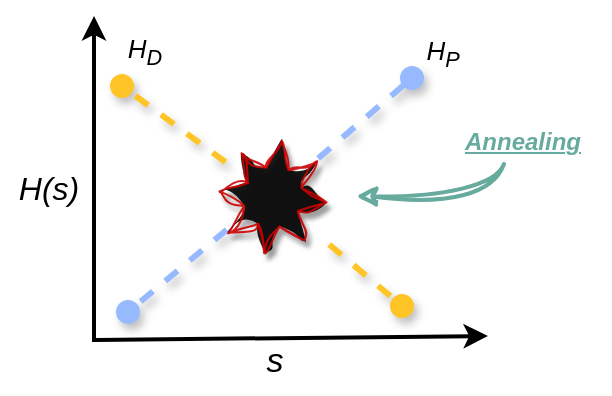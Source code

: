 <mxfile version="28.2.5">
  <diagram name="Pagina-1" id="9_9PVb5XfEbpxvLzxGaj">
    <mxGraphModel dx="946" dy="610" grid="0" gridSize="10" guides="1" tooltips="1" connect="1" arrows="1" fold="1" page="1" pageScale="1" pageWidth="1654" pageHeight="2336" math="0" shadow="0">
      <root>
        <mxCell id="0" />
        <mxCell id="1" parent="0" />
        <mxCell id="sV4lZ-rMghmbl5xB3a0G-1" value="" style="endArrow=classic;html=1;rounded=0;strokeWidth=2;" edge="1" parent="1">
          <mxGeometry width="50" height="50" relative="1" as="geometry">
            <mxPoint x="101" y="230" as="sourcePoint" />
            <mxPoint x="101" y="67" as="targetPoint" />
          </mxGeometry>
        </mxCell>
        <mxCell id="sV4lZ-rMghmbl5xB3a0G-3" value="" style="endArrow=classic;html=1;rounded=0;strokeWidth=2;" edge="1" parent="1">
          <mxGeometry width="50" height="50" relative="1" as="geometry">
            <mxPoint x="102" y="229" as="sourcePoint" />
            <mxPoint x="298" y="227" as="targetPoint" />
          </mxGeometry>
        </mxCell>
        <mxCell id="sV4lZ-rMghmbl5xB3a0G-4" value="" style="endArrow=oval;html=4;rounded=0;strokeColor=light-dark(#FFC526,#FFEA63);curved=0;strokeWidth=3;shadow=1;flowAnimation=1;startSize=9;sourcePerimeterSpacing=4;startArrow=none;startFill=0;endSize=9;endFill=1;" edge="1" parent="1" source="sV4lZ-rMghmbl5xB3a0G-10">
          <mxGeometry width="50" height="50" relative="1" as="geometry">
            <mxPoint x="115" y="102" as="sourcePoint" />
            <mxPoint x="255" y="212" as="targetPoint" />
          </mxGeometry>
        </mxCell>
        <mxCell id="sV4lZ-rMghmbl5xB3a0G-9" value="" style="endArrow=oval;html=1;rounded=0;strokeColor=light-dark(#96B9FF,#80A3EA);strokeWidth=3;flowAnimation=1;shadow=1;sourcePerimeterSpacing=-6;targetPerimeterSpacing=5;endSize=9;startArrow=none;startFill=0;endFill=1;jumpStyle=none;" edge="1" parent="1" source="sV4lZ-rMghmbl5xB3a0G-10">
          <mxGeometry width="50" height="50" relative="1" as="geometry">
            <mxPoint x="110" y="213" as="sourcePoint" />
            <mxPoint x="260" y="98" as="targetPoint" />
          </mxGeometry>
        </mxCell>
        <mxCell id="sV4lZ-rMghmbl5xB3a0G-11" value="" style="endArrow=none;html=1;rounded=0;strokeColor=light-dark(#96B9FF,#3399FF);strokeWidth=3;sourcePerimeterSpacing=-2;flowAnimation=1;startArrow=oval;startFill=1;endSize=9;startSize=9;targetPerimeterSpacing=5;shadow=1;fillColor=#dae8fc;entryX=0.329;entryY=0.829;entryDx=0;entryDy=0;entryPerimeter=0;" edge="1" parent="1" target="sV4lZ-rMghmbl5xB3a0G-10">
          <mxGeometry width="50" height="50" relative="1" as="geometry">
            <mxPoint x="118" y="215" as="sourcePoint" />
            <mxPoint x="165" y="177" as="targetPoint" />
          </mxGeometry>
        </mxCell>
        <mxCell id="sV4lZ-rMghmbl5xB3a0G-13" value="" style="endArrow=none;html=4;rounded=0;strokeColor=light-dark(#FFC526,#FFEA63);curved=0;strokeWidth=3;shadow=1;flowAnimation=1;startSize=9;sourcePerimeterSpacing=4;startArrow=oval;startFill=1;endSize=9;endFill=0;" edge="1" parent="1" target="sV4lZ-rMghmbl5xB3a0G-10">
          <mxGeometry width="50" height="50" relative="1" as="geometry">
            <mxPoint x="115" y="102" as="sourcePoint" />
            <mxPoint x="255" y="212" as="targetPoint" />
          </mxGeometry>
        </mxCell>
        <mxCell id="sV4lZ-rMghmbl5xB3a0G-10" value="" style="verticalLabelPosition=bottom;verticalAlign=top;html=1;shape=mxgraph.basic.8_point_star;fillColor=light-dark(#FF3333,#FFEA63);rotation=30;strokeColor=#CC0000;sketch=1;curveFitting=3;jiggle=4;shadow=1;perimeterSpacing=4;strokeWidth=1;gradientColor=#FFD26B;opacity=90;noLabel=0;fixDash=1;collapsible=0;treeFolding=0;treeMoving=0;dashOffset=3;shadowOpacity=40;shadowBlur=1;disableMultiStroke=0;allowArrows=1;portConstraintRotation=0;movableLabel=0;autosize=0;" vertex="1" parent="1">
          <mxGeometry x="166" y="131" width="49" height="53" as="geometry">
            <mxRectangle x="213.183" y="157.853" width="50" height="44" as="alternateBounds" />
          </mxGeometry>
        </mxCell>
        <mxCell id="sV4lZ-rMghmbl5xB3a0G-15" value="&lt;i&gt;&lt;font style=&quot;font-size: 17px;&quot;&gt;s&lt;/font&gt;&lt;/i&gt;" style="text;html=1;align=center;verticalAlign=middle;resizable=0;points=[];autosize=1;strokeColor=none;fillColor=none;" vertex="1" parent="1">
          <mxGeometry x="177" y="224" width="27" height="32" as="geometry" />
        </mxCell>
        <mxCell id="sV4lZ-rMghmbl5xB3a0G-16" value="&lt;font style=&quot;font-size: 16px;&quot;&gt;&lt;i style=&quot;&quot;&gt;H(s)&lt;/i&gt;&lt;/font&gt;" style="text;html=1;align=center;verticalAlign=middle;resizable=0;points=[];autosize=1;strokeColor=none;fillColor=none;" vertex="1" parent="1">
          <mxGeometry x="54" y="137" width="48" height="31" as="geometry" />
        </mxCell>
        <mxCell id="sV4lZ-rMghmbl5xB3a0G-19" value="&lt;i&gt;&lt;font style=&quot;font-size: 13px;&quot;&gt;H&lt;sub&gt;D&lt;/sub&gt;&lt;/font&gt;&lt;/i&gt;" style="text;html=1;align=center;verticalAlign=middle;resizable=0;points=[];autosize=1;strokeColor=none;fillColor=none;" vertex="1" parent="1">
          <mxGeometry x="108" y="70" width="35" height="30" as="geometry" />
        </mxCell>
        <mxCell id="sV4lZ-rMghmbl5xB3a0G-20" value="&lt;i&gt;&lt;font style=&quot;font-size: 13px;&quot;&gt;H&lt;sub&gt;P&lt;/sub&gt;&lt;/font&gt;&lt;/i&gt;" style="text;html=1;align=center;verticalAlign=middle;resizable=0;points=[];autosize=1;strokeColor=none;fillColor=none;" vertex="1" parent="1">
          <mxGeometry x="257" y="71" width="35" height="30" as="geometry" />
        </mxCell>
        <mxCell id="sV4lZ-rMghmbl5xB3a0G-22" value="" style="endArrow=classic;html=1;rounded=0;curved=1;fillColor=#f0a30a;strokeColor=#67AB9F;sketch=1;curveFitting=1;jiggle=2;strokeWidth=2;" edge="1" parent="1">
          <mxGeometry width="50" height="50" relative="1" as="geometry">
            <mxPoint x="306" y="141" as="sourcePoint" />
            <mxPoint x="232" y="157" as="targetPoint" />
            <Array as="points">
              <mxPoint x="298.5" y="159" />
            </Array>
          </mxGeometry>
        </mxCell>
        <mxCell id="sV4lZ-rMghmbl5xB3a0G-23" value="&lt;i&gt;&lt;font style=&quot;color: rgb(103, 171, 159);&quot;&gt;&lt;b style=&quot;&quot;&gt;&lt;u&gt;Annealing&lt;/u&gt;&lt;/b&gt;&lt;/font&gt;&lt;/i&gt;" style="text;html=1;align=center;verticalAlign=middle;resizable=0;points=[];autosize=1;strokeColor=none;fillColor=none;dashed=1;dashPattern=8 8;rounded=1;glass=1;sketch=1;curveFitting=1;jiggle=2;shadow=1;" vertex="1" parent="1">
          <mxGeometry x="277" y="117" width="76" height="26" as="geometry" />
        </mxCell>
      </root>
    </mxGraphModel>
  </diagram>
</mxfile>
